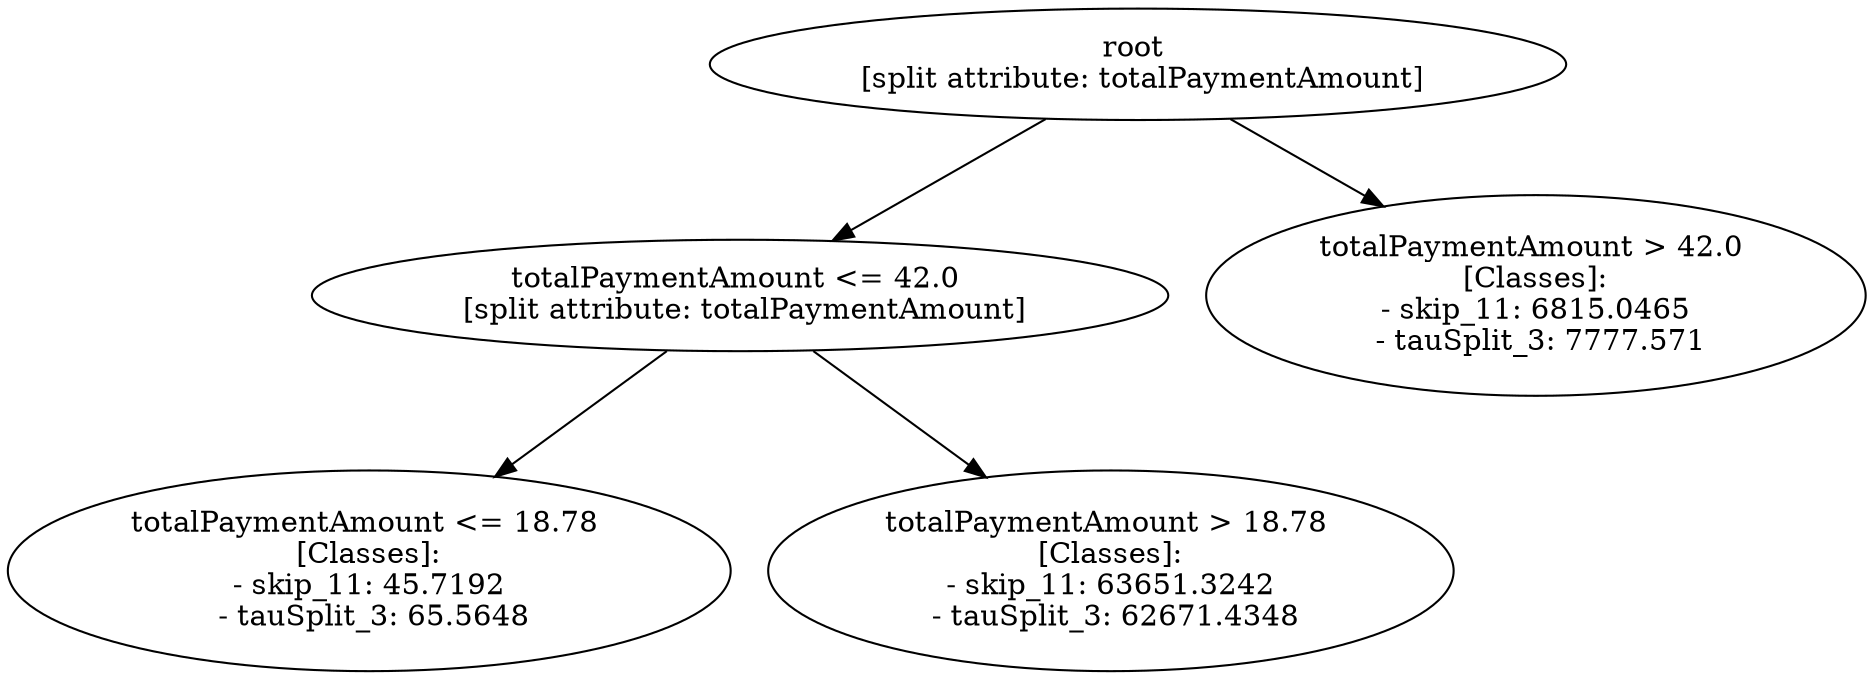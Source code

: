 // Road_Traffic_Fine_Management_Process-p_15-1
digraph "Road_Traffic_Fine_Management_Process-p_15-1" {
	"16ec6adc-d7f3-441a-b6b7-c205d1e101b3" [label="root 
 [split attribute: totalPaymentAmount]"]
	"55d842b3-2d31-4297-a3f3-a0a660641bdf" [label="totalPaymentAmount <= 42.0 
 [split attribute: totalPaymentAmount]"]
	"16ec6adc-d7f3-441a-b6b7-c205d1e101b3" -> "55d842b3-2d31-4297-a3f3-a0a660641bdf"
	"df75247d-d1c5-42cd-a2b2-c790d54de79c" [label="totalPaymentAmount <= 18.78 
 [Classes]: 
 - skip_11: 45.7192 
 - tauSplit_3: 65.5648"]
	"55d842b3-2d31-4297-a3f3-a0a660641bdf" -> "df75247d-d1c5-42cd-a2b2-c790d54de79c"
	"2527ee8f-189d-4392-b7ac-496b5d48bd3d" [label="totalPaymentAmount > 18.78 
 [Classes]: 
 - skip_11: 63651.3242 
 - tauSplit_3: 62671.4348"]
	"55d842b3-2d31-4297-a3f3-a0a660641bdf" -> "2527ee8f-189d-4392-b7ac-496b5d48bd3d"
	"f1959591-7329-4bb1-887c-b112b9af098a" [label="totalPaymentAmount > 42.0 
 [Classes]: 
 - skip_11: 6815.0465 
 - tauSplit_3: 7777.571"]
	"16ec6adc-d7f3-441a-b6b7-c205d1e101b3" -> "f1959591-7329-4bb1-887c-b112b9af098a"
}
